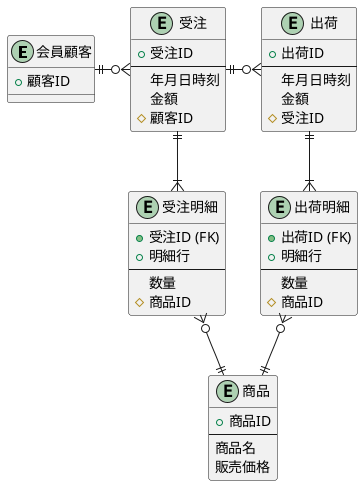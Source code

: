 @startuml

entity 会員顧客 {
  + 顧客ID
}

entity 受注 {
  + 受注ID
  ---
  年月日時刻
  金額
  # 顧客ID
}

entity 受注明細 {
  + 受注ID (FK)
  + 明細行
  ---
  数量
  # 商品ID
}

entity 出荷 {
  + 出荷ID
  ---
  年月日時刻
  金額
  # 受注ID
}

entity 出荷明細 {
  + 出荷ID (FK)
  + 明細行
  ---
  数量
  # 商品ID
}

entity 商品 {
  + 商品ID
  ---
  商品名
  販売価格
}

会員顧客 ||-r-o{ 受注
受注 ||--|{ 受注明細
受注 ||-r-o{ 出荷
出荷 ||--|{ 出荷明細
受注明細 }o--|| 商品
出荷明細 }o--|| 商品

@enduml
